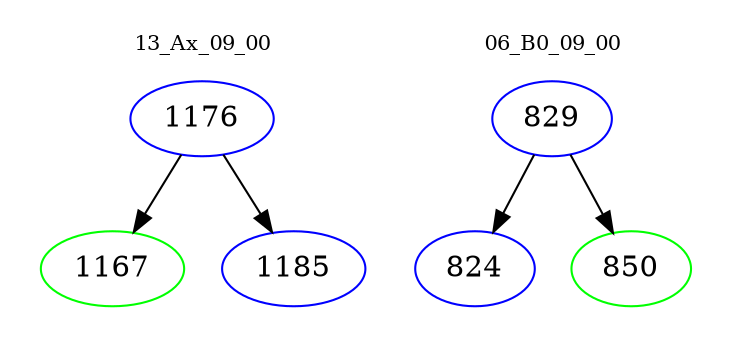 digraph{
subgraph cluster_0 {
color = white
label = "13_Ax_09_00";
fontsize=10;
T0_1176 [label="1176", color="blue"]
T0_1176 -> T0_1167 [color="black"]
T0_1167 [label="1167", color="green"]
T0_1176 -> T0_1185 [color="black"]
T0_1185 [label="1185", color="blue"]
}
subgraph cluster_1 {
color = white
label = "06_B0_09_00";
fontsize=10;
T1_829 [label="829", color="blue"]
T1_829 -> T1_824 [color="black"]
T1_824 [label="824", color="blue"]
T1_829 -> T1_850 [color="black"]
T1_850 [label="850", color="green"]
}
}
